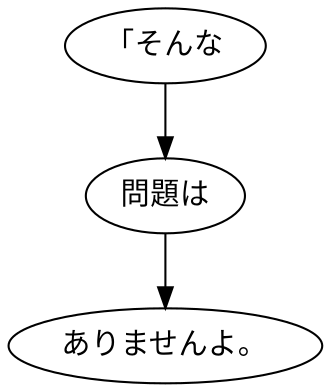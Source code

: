 digraph graph8579 {
	node0 [label="「そんな"];
	node1 [label="問題は"];
	node2 [label="ありませんよ。"];
	node0 -> node1;
	node1 -> node2;
}
